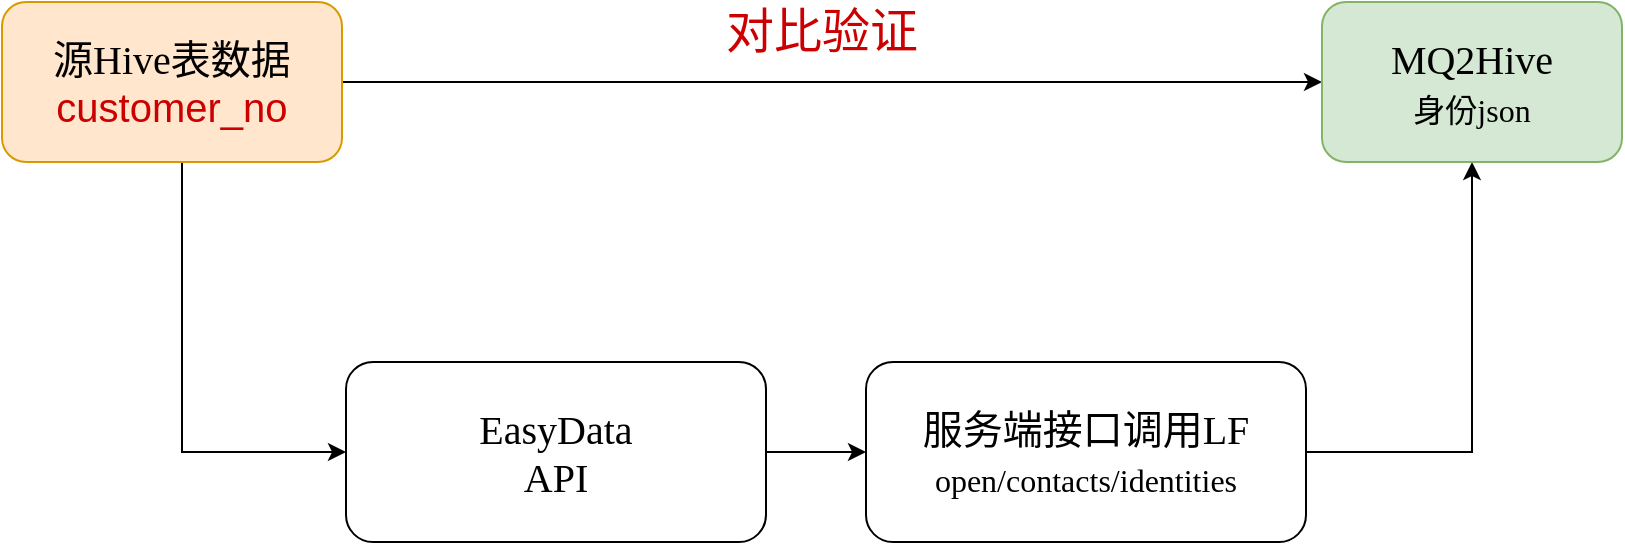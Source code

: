 <mxfile version="24.4.0" type="github">
  <diagram name="第 1 页" id="b0tyB4q1l7sVwegVqPgG">
    <mxGraphModel dx="1242" dy="842" grid="1" gridSize="10" guides="1" tooltips="1" connect="1" arrows="1" fold="1" page="1" pageScale="1" pageWidth="827" pageHeight="1169" math="0" shadow="0">
      <root>
        <mxCell id="0" />
        <mxCell id="1" parent="0" />
        <mxCell id="u9fWZa6VGtUSEMSSoy2f-5" style="edgeStyle=orthogonalEdgeStyle;rounded=0;orthogonalLoop=1;jettySize=auto;html=1;entryX=0;entryY=0.5;entryDx=0;entryDy=0;" edge="1" parent="1" source="u9fWZa6VGtUSEMSSoy2f-1" target="u9fWZa6VGtUSEMSSoy2f-2">
          <mxGeometry relative="1" as="geometry">
            <Array as="points">
              <mxPoint x="180" y="385" />
            </Array>
          </mxGeometry>
        </mxCell>
        <mxCell id="u9fWZa6VGtUSEMSSoy2f-8" style="edgeStyle=orthogonalEdgeStyle;rounded=0;orthogonalLoop=1;jettySize=auto;html=1;" edge="1" parent="1" source="u9fWZa6VGtUSEMSSoy2f-1" target="u9fWZa6VGtUSEMSSoy2f-4">
          <mxGeometry relative="1" as="geometry" />
        </mxCell>
        <mxCell id="u9fWZa6VGtUSEMSSoy2f-1" value="&lt;font style=&quot;font-size: 20px;&quot; face=&quot;Verdana&quot;&gt;源Hive表数据&lt;/font&gt;&lt;div style=&quot;font-size: 20px;&quot;&gt;&lt;font color=&quot;#cc0000&quot; style=&quot;font-size: 20px;&quot;&gt;customer_no&lt;/font&gt;&lt;/div&gt;" style="rounded=1;whiteSpace=wrap;html=1;fillColor=#ffe6cc;strokeColor=#d79b00;" vertex="1" parent="1">
          <mxGeometry x="90" y="160" width="170" height="80" as="geometry" />
        </mxCell>
        <mxCell id="u9fWZa6VGtUSEMSSoy2f-6" value="" style="edgeStyle=orthogonalEdgeStyle;rounded=0;orthogonalLoop=1;jettySize=auto;html=1;" edge="1" parent="1" source="u9fWZa6VGtUSEMSSoy2f-2" target="u9fWZa6VGtUSEMSSoy2f-3">
          <mxGeometry relative="1" as="geometry" />
        </mxCell>
        <mxCell id="u9fWZa6VGtUSEMSSoy2f-2" value="EasyData&lt;div style=&quot;font-size: 20px;&quot;&gt;API&lt;/div&gt;" style="rounded=1;whiteSpace=wrap;html=1;fontFamily=Verdana;fontSize=20;" vertex="1" parent="1">
          <mxGeometry x="262" y="340" width="210" height="90" as="geometry" />
        </mxCell>
        <mxCell id="u9fWZa6VGtUSEMSSoy2f-7" style="edgeStyle=orthogonalEdgeStyle;rounded=0;orthogonalLoop=1;jettySize=auto;html=1;entryX=0.5;entryY=1;entryDx=0;entryDy=0;" edge="1" parent="1" source="u9fWZa6VGtUSEMSSoy2f-3" target="u9fWZa6VGtUSEMSSoy2f-4">
          <mxGeometry relative="1" as="geometry" />
        </mxCell>
        <mxCell id="u9fWZa6VGtUSEMSSoy2f-3" value="服务端接口调用LF&lt;div style=&quot;&quot;&gt;&lt;font style=&quot;font-size: 16px;&quot;&gt;open/contacts/identities&lt;/font&gt;&lt;br style=&quot;font-size: 20px;&quot;&gt;&lt;/div&gt;" style="rounded=1;whiteSpace=wrap;html=1;fontSize=20;fontFamily=Verdana;" vertex="1" parent="1">
          <mxGeometry x="522" y="340" width="220" height="90" as="geometry" />
        </mxCell>
        <mxCell id="u9fWZa6VGtUSEMSSoy2f-4" value="MQ2Hive&lt;div&gt;&lt;font style=&quot;font-size: 16px;&quot;&gt;身份json&lt;/font&gt;&lt;/div&gt;" style="rounded=1;whiteSpace=wrap;html=1;fillColor=#d5e8d4;strokeColor=#82b366;fontFamily=Verdana;fontSize=20;" vertex="1" parent="1">
          <mxGeometry x="750" y="160" width="150" height="80" as="geometry" />
        </mxCell>
        <mxCell id="u9fWZa6VGtUSEMSSoy2f-9" value="对比验证" style="text;html=1;align=center;verticalAlign=middle;whiteSpace=wrap;rounded=0;fontFamily=Verdana;fontSize=24;fontColor=#CC0000;" vertex="1" parent="1">
          <mxGeometry x="440" y="160" width="120" height="30" as="geometry" />
        </mxCell>
      </root>
    </mxGraphModel>
  </diagram>
</mxfile>
